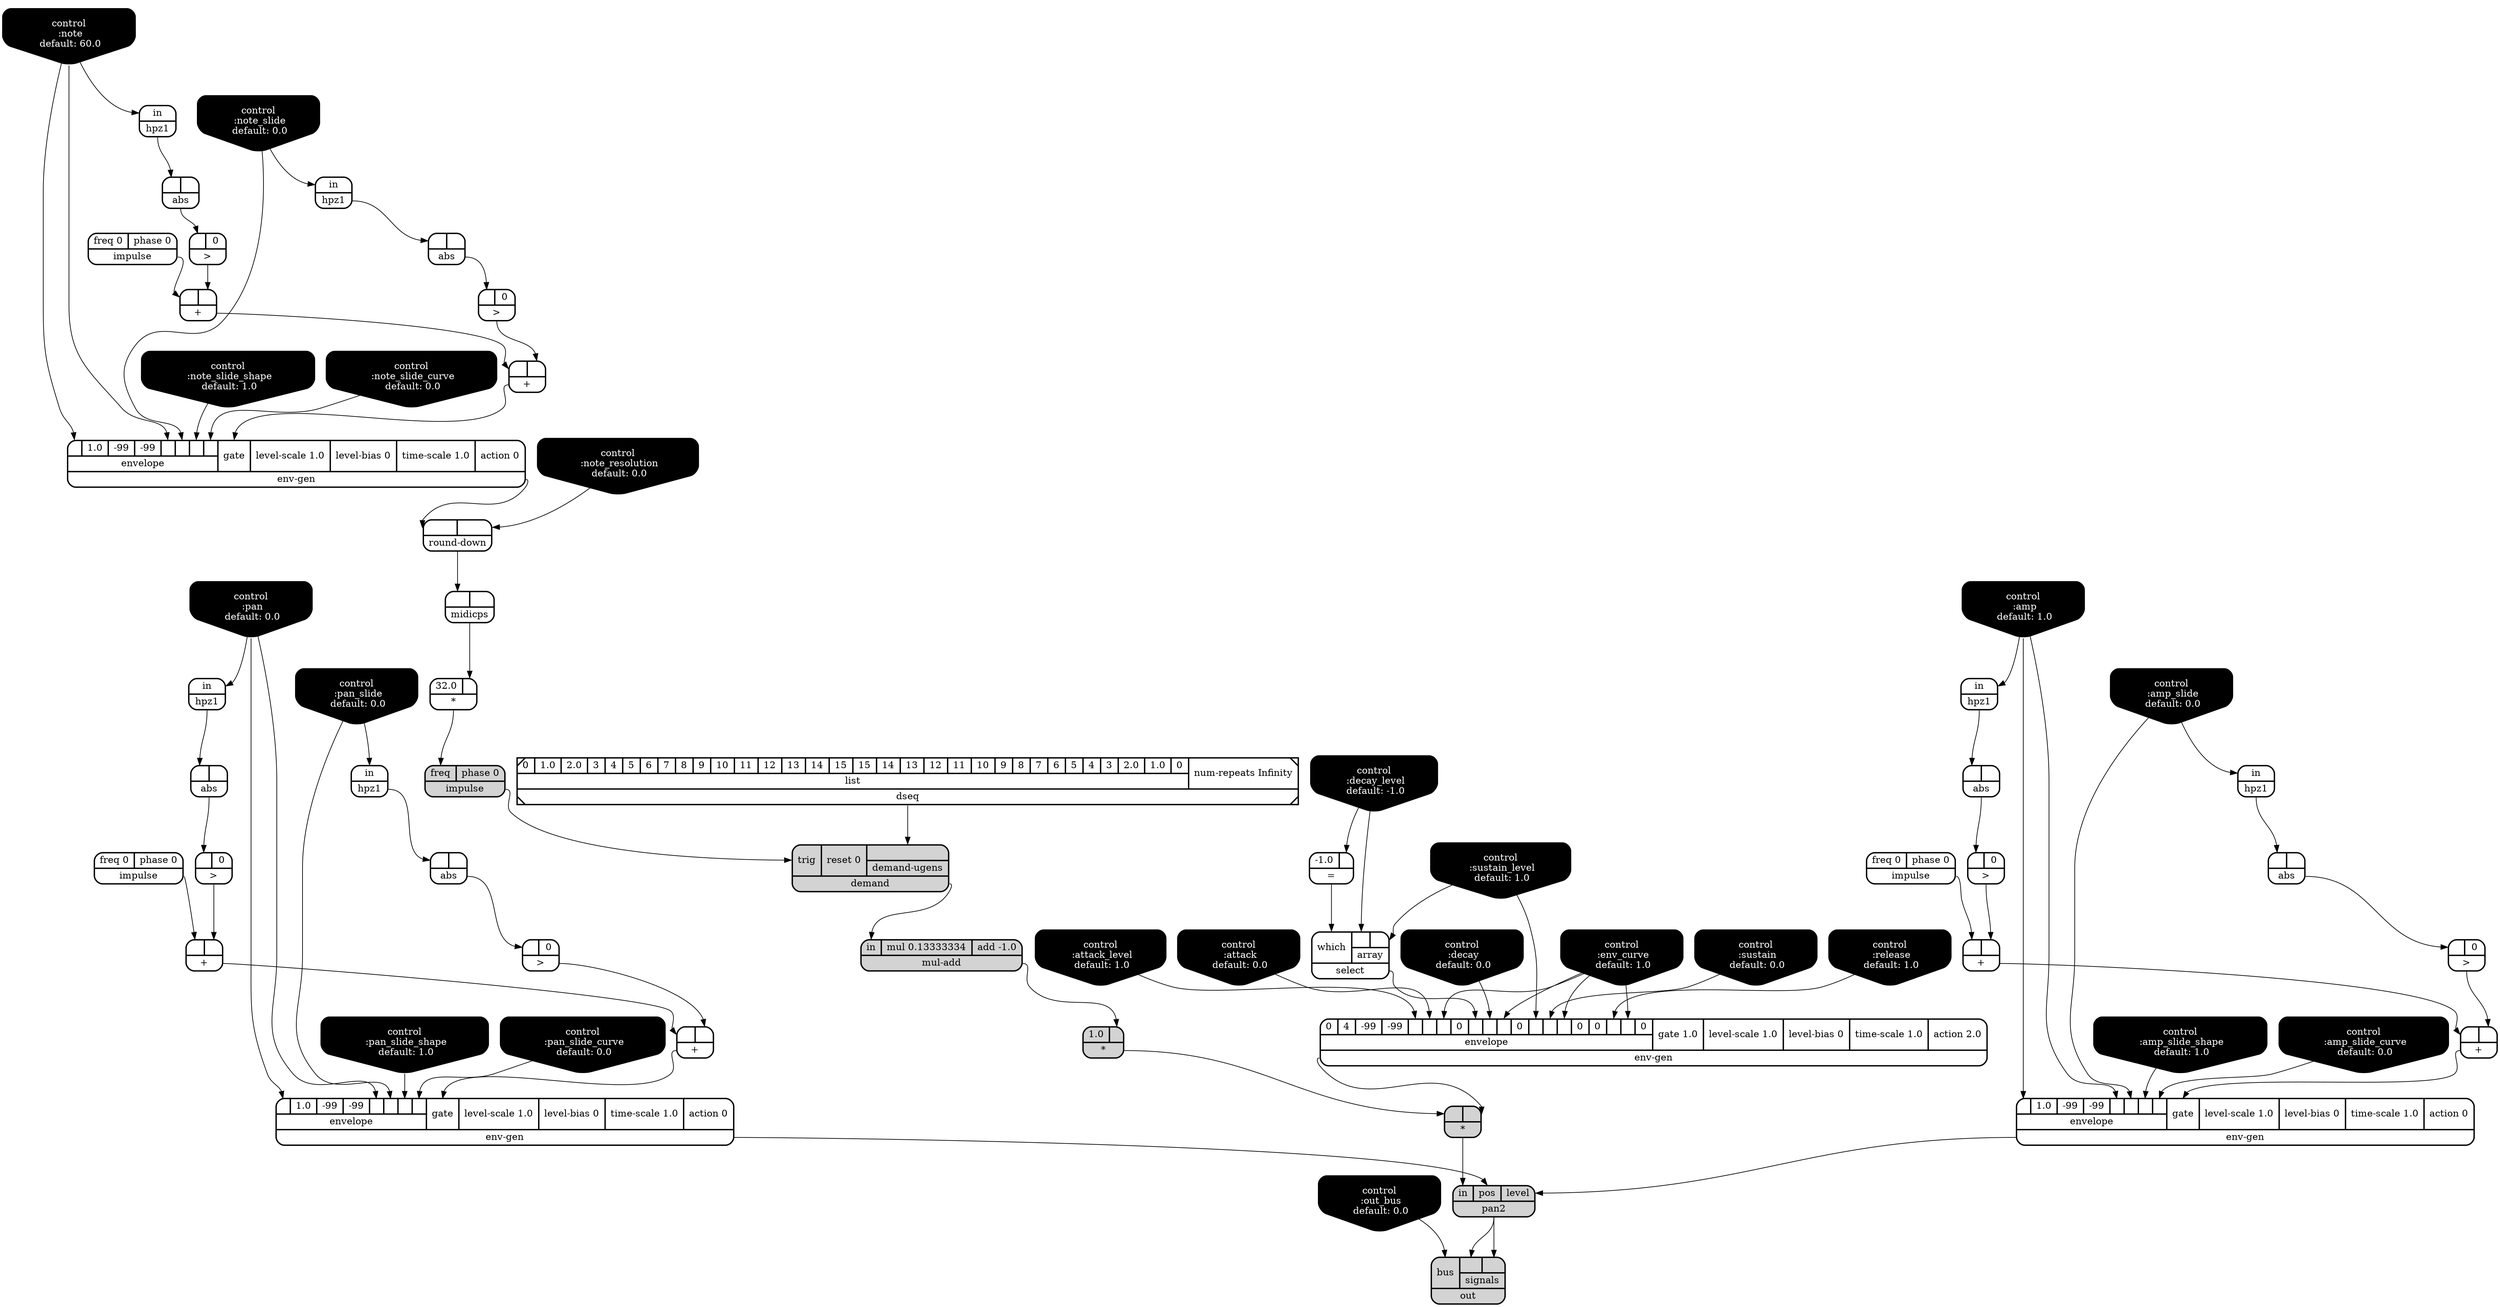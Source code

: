 digraph synthdef {
35 [label = "{{ <a> 32.0|<b> } |<__UG_NAME__>* }" style="bold, rounded" shape=record rankdir=LR];
40 [label = "{{ <a> 1.0|<b> } |<__UG_NAME__>* }" style="filled, bold, rounded"  shape=record rankdir=LR];
44 [label = "{{ <a> |<b> } |<__UG_NAME__>* }" style="filled, bold, rounded"  shape=record rankdir=LR];
27 [label = "{{ <a> |<b> } |<__UG_NAME__>+ }" style="bold, rounded" shape=record rankdir=LR];
31 [label = "{{ <a> |<b> } |<__UG_NAME__>+ }" style="bold, rounded" shape=record rankdir=LR];
48 [label = "{{ <a> |<b> } |<__UG_NAME__>+ }" style="bold, rounded" shape=record rankdir=LR];
52 [label = "{{ <a> |<b> } |<__UG_NAME__>+ }" style="bold, rounded" shape=record rankdir=LR];
58 [label = "{{ <a> |<b> } |<__UG_NAME__>+ }" style="bold, rounded" shape=record rankdir=LR];
62 [label = "{{ <a> |<b> } |<__UG_NAME__>+ }" style="bold, rounded" shape=record rankdir=LR];
41 [label = "{{ <a> -1.0|<b> } |<__UG_NAME__>= }" style="bold, rounded" shape=record rankdir=LR];
26 [label = "{{ <a> |<b> 0} |<__UG_NAME__>\> }" style="bold, rounded" shape=record rankdir=LR];
30 [label = "{{ <a> |<b> 0} |<__UG_NAME__>\> }" style="bold, rounded" shape=record rankdir=LR];
47 [label = "{{ <a> |<b> 0} |<__UG_NAME__>\> }" style="bold, rounded" shape=record rankdir=LR];
51 [label = "{{ <a> |<b> 0} |<__UG_NAME__>\> }" style="bold, rounded" shape=record rankdir=LR];
57 [label = "{{ <a> |<b> 0} |<__UG_NAME__>\> }" style="bold, rounded" shape=record rankdir=LR];
61 [label = "{{ <a> |<b> 0} |<__UG_NAME__>\> }" style="bold, rounded" shape=record rankdir=LR];
25 [label = "{{ <a> |<b> } |<__UG_NAME__>abs }" style="bold, rounded" shape=record rankdir=LR];
29 [label = "{{ <a> |<b> } |<__UG_NAME__>abs }" style="bold, rounded" shape=record rankdir=LR];
46 [label = "{{ <a> |<b> } |<__UG_NAME__>abs }" style="bold, rounded" shape=record rankdir=LR];
50 [label = "{{ <a> |<b> } |<__UG_NAME__>abs }" style="bold, rounded" shape=record rankdir=LR];
56 [label = "{{ <a> |<b> } |<__UG_NAME__>abs }" style="bold, rounded" shape=record rankdir=LR];
60 [label = "{{ <a> |<b> } |<__UG_NAME__>abs }" style="bold, rounded" shape=record rankdir=LR];
0 [label = "control
 :note
 default: 60.0" shape=invhouse style="rounded, filled, bold" fillcolor=black fontcolor=white ]; 
1 [label = "control
 :note_slide
 default: 0.0" shape=invhouse style="rounded, filled, bold" fillcolor=black fontcolor=white ]; 
2 [label = "control
 :note_slide_shape
 default: 1.0" shape=invhouse style="rounded, filled, bold" fillcolor=black fontcolor=white ]; 
3 [label = "control
 :note_slide_curve
 default: 0.0" shape=invhouse style="rounded, filled, bold" fillcolor=black fontcolor=white ]; 
4 [label = "control
 :note_resolution
 default: 0.0" shape=invhouse style="rounded, filled, bold" fillcolor=black fontcolor=white ]; 
5 [label = "control
 :amp
 default: 1.0" shape=invhouse style="rounded, filled, bold" fillcolor=black fontcolor=white ]; 
6 [label = "control
 :amp_slide
 default: 0.0" shape=invhouse style="rounded, filled, bold" fillcolor=black fontcolor=white ]; 
7 [label = "control
 :amp_slide_shape
 default: 1.0" shape=invhouse style="rounded, filled, bold" fillcolor=black fontcolor=white ]; 
8 [label = "control
 :amp_slide_curve
 default: 0.0" shape=invhouse style="rounded, filled, bold" fillcolor=black fontcolor=white ]; 
9 [label = "control
 :pan
 default: 0.0" shape=invhouse style="rounded, filled, bold" fillcolor=black fontcolor=white ]; 
10 [label = "control
 :pan_slide
 default: 0.0" shape=invhouse style="rounded, filled, bold" fillcolor=black fontcolor=white ]; 
11 [label = "control
 :pan_slide_shape
 default: 1.0" shape=invhouse style="rounded, filled, bold" fillcolor=black fontcolor=white ]; 
12 [label = "control
 :pan_slide_curve
 default: 0.0" shape=invhouse style="rounded, filled, bold" fillcolor=black fontcolor=white ]; 
13 [label = "control
 :attack
 default: 0.0" shape=invhouse style="rounded, filled, bold" fillcolor=black fontcolor=white ]; 
14 [label = "control
 :sustain
 default: 0.0" shape=invhouse style="rounded, filled, bold" fillcolor=black fontcolor=white ]; 
15 [label = "control
 :decay
 default: 0.0" shape=invhouse style="rounded, filled, bold" fillcolor=black fontcolor=white ]; 
16 [label = "control
 :release
 default: 1.0" shape=invhouse style="rounded, filled, bold" fillcolor=black fontcolor=white ]; 
17 [label = "control
 :attack_level
 default: 1.0" shape=invhouse style="rounded, filled, bold" fillcolor=black fontcolor=white ]; 
18 [label = "control
 :decay_level
 default: -1.0" shape=invhouse style="rounded, filled, bold" fillcolor=black fontcolor=white ]; 
19 [label = "control
 :sustain_level
 default: 1.0" shape=invhouse style="rounded, filled, bold" fillcolor=black fontcolor=white ]; 
20 [label = "control
 :env_curve
 default: 1.0" shape=invhouse style="rounded, filled, bold" fillcolor=black fontcolor=white ]; 
21 [label = "control
 :out_bus
 default: 0.0" shape=invhouse style="rounded, filled, bold" fillcolor=black fontcolor=white ]; 
38 [label = "{{ <trig> trig|<reset> reset 0|{{<demand____ugens___dseq___0>}|demand-ugens}} |<__UG_NAME__>demand }" style="filled, bold, rounded"  shape=record rankdir=LR];
37 [label = "{{ {{0|1.0|2.0|3|4|5|6|7|8|9|10|11|12|13|14|15|15|14|13|12|11|10|9|8|7|6|5|4|3|2.0|1.0|0}|list}|<num____repeats> num-repeats Infinity} |<__UG_NAME__>dseq }" style="bold, diagonals"  shape=record rankdir=LR];
32 [label = "{{ {{<envelope___control___0>|1.0|-99|-99|<envelope___control___4>|<envelope___control___5>|<envelope___control___6>|<envelope___control___7>}|envelope}|<gate> gate|<level____scale> level-scale 1.0|<level____bias> level-bias 0|<time____scale> time-scale 1.0|<action> action 0} |<__UG_NAME__>env-gen }" style="bold, rounded" shape=record rankdir=LR];
43 [label = "{{ {{0|4|-99|-99|<envelope___control___4>|<envelope___control___5>|<envelope___control___6>|0|<envelope___select___8>|<envelope___control___9>|<envelope___control___10>|0|<envelope___control___12>|<envelope___control___13>|<envelope___control___14>|0|0|<envelope___control___17>|<envelope___control___18>|0}|envelope}|<gate> gate 1.0|<level____scale> level-scale 1.0|<level____bias> level-bias 0|<time____scale> time-scale 1.0|<action> action 2.0} |<__UG_NAME__>env-gen }" style="bold, rounded" shape=record rankdir=LR];
53 [label = "{{ {{<envelope___control___0>|1.0|-99|-99|<envelope___control___4>|<envelope___control___5>|<envelope___control___6>|<envelope___control___7>}|envelope}|<gate> gate|<level____scale> level-scale 1.0|<level____bias> level-bias 0|<time____scale> time-scale 1.0|<action> action 0} |<__UG_NAME__>env-gen }" style="bold, rounded" shape=record rankdir=LR];
63 [label = "{{ {{<envelope___control___0>|1.0|-99|-99|<envelope___control___4>|<envelope___control___5>|<envelope___control___6>|<envelope___control___7>}|envelope}|<gate> gate|<level____scale> level-scale 1.0|<level____bias> level-bias 0|<time____scale> time-scale 1.0|<action> action 0} |<__UG_NAME__>env-gen }" style="bold, rounded" shape=record rankdir=LR];
22 [label = "{{ <in> in} |<__UG_NAME__>hpz1 }" style="bold, rounded" shape=record rankdir=LR];
24 [label = "{{ <in> in} |<__UG_NAME__>hpz1 }" style="bold, rounded" shape=record rankdir=LR];
28 [label = "{{ <in> in} |<__UG_NAME__>hpz1 }" style="bold, rounded" shape=record rankdir=LR];
49 [label = "{{ <in> in} |<__UG_NAME__>hpz1 }" style="bold, rounded" shape=record rankdir=LR];
55 [label = "{{ <in> in} |<__UG_NAME__>hpz1 }" style="bold, rounded" shape=record rankdir=LR];
59 [label = "{{ <in> in} |<__UG_NAME__>hpz1 }" style="bold, rounded" shape=record rankdir=LR];
23 [label = "{{ <freq> freq 0|<phase> phase 0} |<__UG_NAME__>impulse }" style="bold, rounded" shape=record rankdir=LR];
36 [label = "{{ <freq> freq|<phase> phase 0} |<__UG_NAME__>impulse }" style="filled, bold, rounded"  shape=record rankdir=LR];
45 [label = "{{ <freq> freq 0|<phase> phase 0} |<__UG_NAME__>impulse }" style="bold, rounded" shape=record rankdir=LR];
54 [label = "{{ <freq> freq 0|<phase> phase 0} |<__UG_NAME__>impulse }" style="bold, rounded" shape=record rankdir=LR];
34 [label = "{{ <a> |<b> } |<__UG_NAME__>midicps }" style="bold, rounded" shape=record rankdir=LR];
39 [label = "{{ <in> in|<mul> mul 0.13333334|<add> add -1.0} |<__UG_NAME__>mul-add }" style="filled, bold, rounded"  shape=record rankdir=LR];
65 [label = "{{ <bus> bus|{{<signals___pan2___0>|<signals___pan2___1>}|signals}} |<__UG_NAME__>out }" style="filled, bold, rounded"  shape=record rankdir=LR];
64 [label = "{{ <in> in|<pos> pos|<level> level} |<__UG_NAME__>pan2 }" style="filled, bold, rounded"  shape=record rankdir=LR];
33 [label = "{{ <a> |<b> } |<__UG_NAME__>round-down }" style="bold, rounded" shape=record rankdir=LR];
42 [label = "{{ <which> which|{{<array___control___0>|<array___control___1>}|array}} |<__UG_NAME__>select }" style="bold, rounded" shape=record rankdir=LR];

34:__UG_NAME__ -> 35:b ;
39:__UG_NAME__ -> 40:b ;
43:__UG_NAME__ -> 44:b ;
40:__UG_NAME__ -> 44:a ;
26:__UG_NAME__ -> 27:b ;
23:__UG_NAME__ -> 27:a ;
30:__UG_NAME__ -> 31:b ;
27:__UG_NAME__ -> 31:a ;
47:__UG_NAME__ -> 48:b ;
45:__UG_NAME__ -> 48:a ;
51:__UG_NAME__ -> 52:b ;
48:__UG_NAME__ -> 52:a ;
57:__UG_NAME__ -> 58:b ;
54:__UG_NAME__ -> 58:a ;
61:__UG_NAME__ -> 62:b ;
58:__UG_NAME__ -> 62:a ;
18:__UG_NAME__ -> 41:b ;
25:__UG_NAME__ -> 26:a ;
29:__UG_NAME__ -> 30:a ;
46:__UG_NAME__ -> 47:a ;
50:__UG_NAME__ -> 51:a ;
56:__UG_NAME__ -> 57:a ;
60:__UG_NAME__ -> 61:a ;
24:__UG_NAME__ -> 25:a ;
28:__UG_NAME__ -> 29:a ;
22:__UG_NAME__ -> 46:a ;
49:__UG_NAME__ -> 50:a ;
55:__UG_NAME__ -> 56:a ;
59:__UG_NAME__ -> 60:a ;
37:__UG_NAME__ -> 38:demand____ugens___dseq___0 ;
36:__UG_NAME__ -> 38:trig ;
31:__UG_NAME__ -> 32:gate ;
0:__UG_NAME__ -> 32:envelope___control___0 ;
0:__UG_NAME__ -> 32:envelope___control___4 ;
1:__UG_NAME__ -> 32:envelope___control___5 ;
2:__UG_NAME__ -> 32:envelope___control___6 ;
3:__UG_NAME__ -> 32:envelope___control___7 ;
17:__UG_NAME__ -> 43:envelope___control___4 ;
13:__UG_NAME__ -> 43:envelope___control___5 ;
20:__UG_NAME__ -> 43:envelope___control___6 ;
42:__UG_NAME__ -> 43:envelope___select___8 ;
15:__UG_NAME__ -> 43:envelope___control___9 ;
20:__UG_NAME__ -> 43:envelope___control___10 ;
19:__UG_NAME__ -> 43:envelope___control___12 ;
14:__UG_NAME__ -> 43:envelope___control___13 ;
20:__UG_NAME__ -> 43:envelope___control___14 ;
16:__UG_NAME__ -> 43:envelope___control___17 ;
20:__UG_NAME__ -> 43:envelope___control___18 ;
52:__UG_NAME__ -> 53:gate ;
9:__UG_NAME__ -> 53:envelope___control___0 ;
9:__UG_NAME__ -> 53:envelope___control___4 ;
10:__UG_NAME__ -> 53:envelope___control___5 ;
11:__UG_NAME__ -> 53:envelope___control___6 ;
12:__UG_NAME__ -> 53:envelope___control___7 ;
62:__UG_NAME__ -> 63:gate ;
5:__UG_NAME__ -> 63:envelope___control___0 ;
5:__UG_NAME__ -> 63:envelope___control___4 ;
6:__UG_NAME__ -> 63:envelope___control___5 ;
7:__UG_NAME__ -> 63:envelope___control___6 ;
8:__UG_NAME__ -> 63:envelope___control___7 ;
9:__UG_NAME__ -> 22:in ;
0:__UG_NAME__ -> 24:in ;
1:__UG_NAME__ -> 28:in ;
10:__UG_NAME__ -> 49:in ;
5:__UG_NAME__ -> 55:in ;
6:__UG_NAME__ -> 59:in ;
35:__UG_NAME__ -> 36:freq ;
33:__UG_NAME__ -> 34:a ;
38:__UG_NAME__ -> 39:in ;
64:__UG_NAME__ -> 65:signals___pan2___0 ;
64:__UG_NAME__ -> 65:signals___pan2___1 ;
21:__UG_NAME__ -> 65:bus ;
63:__UG_NAME__ -> 64:level ;
53:__UG_NAME__ -> 64:pos ;
44:__UG_NAME__ -> 64:in ;
4:__UG_NAME__ -> 33:b ;
32:__UG_NAME__ -> 33:a ;
18:__UG_NAME__ -> 42:array___control___0 ;
19:__UG_NAME__ -> 42:array___control___1 ;
41:__UG_NAME__ -> 42:which ;

}
